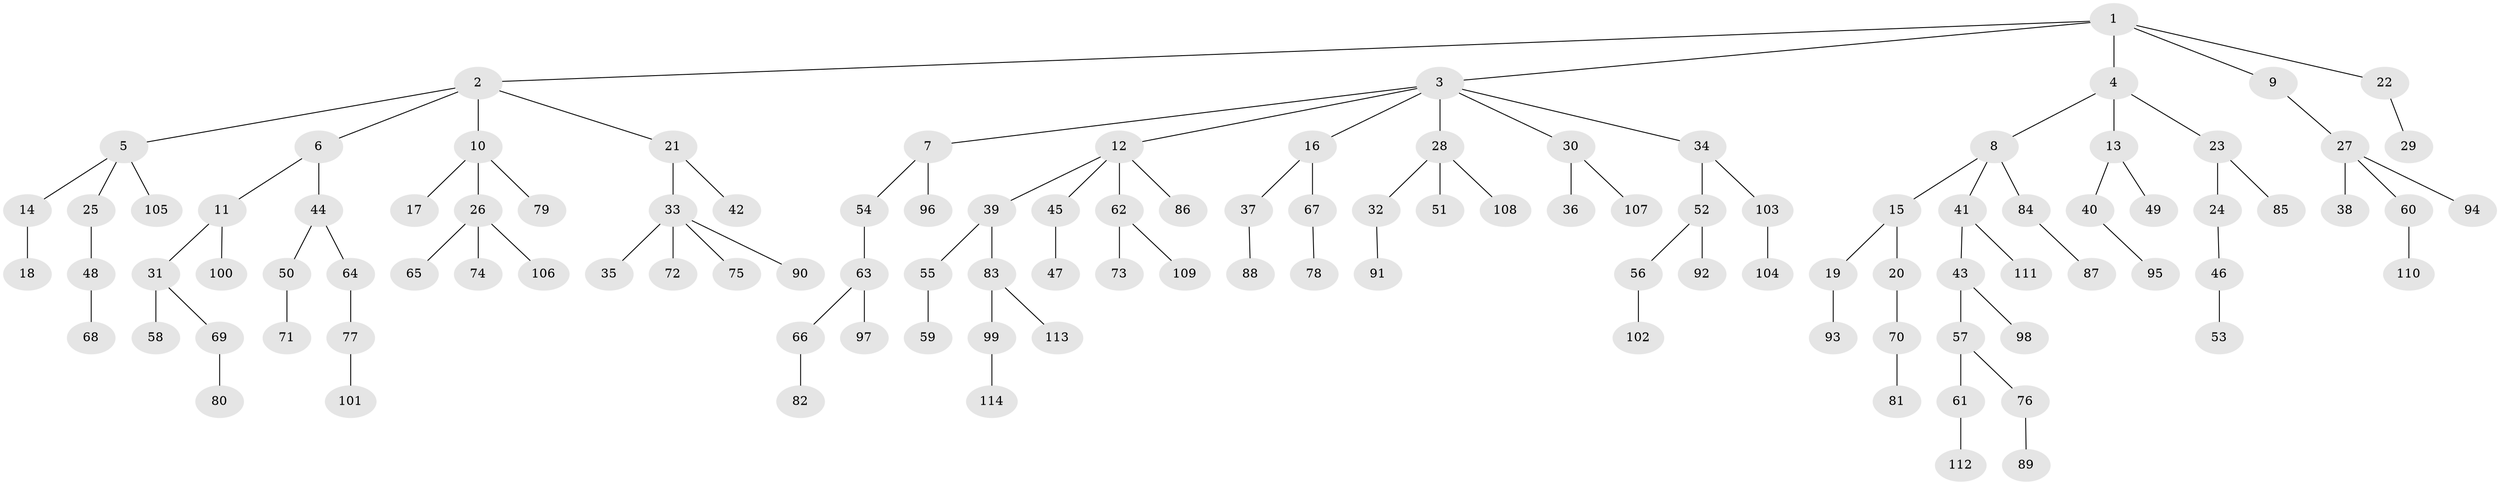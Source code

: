// Generated by graph-tools (version 1.1) at 2025/36/03/09/25 02:36:48]
// undirected, 114 vertices, 113 edges
graph export_dot {
graph [start="1"]
  node [color=gray90,style=filled];
  1;
  2;
  3;
  4;
  5;
  6;
  7;
  8;
  9;
  10;
  11;
  12;
  13;
  14;
  15;
  16;
  17;
  18;
  19;
  20;
  21;
  22;
  23;
  24;
  25;
  26;
  27;
  28;
  29;
  30;
  31;
  32;
  33;
  34;
  35;
  36;
  37;
  38;
  39;
  40;
  41;
  42;
  43;
  44;
  45;
  46;
  47;
  48;
  49;
  50;
  51;
  52;
  53;
  54;
  55;
  56;
  57;
  58;
  59;
  60;
  61;
  62;
  63;
  64;
  65;
  66;
  67;
  68;
  69;
  70;
  71;
  72;
  73;
  74;
  75;
  76;
  77;
  78;
  79;
  80;
  81;
  82;
  83;
  84;
  85;
  86;
  87;
  88;
  89;
  90;
  91;
  92;
  93;
  94;
  95;
  96;
  97;
  98;
  99;
  100;
  101;
  102;
  103;
  104;
  105;
  106;
  107;
  108;
  109;
  110;
  111;
  112;
  113;
  114;
  1 -- 2;
  1 -- 3;
  1 -- 4;
  1 -- 9;
  1 -- 22;
  2 -- 5;
  2 -- 6;
  2 -- 10;
  2 -- 21;
  3 -- 7;
  3 -- 12;
  3 -- 16;
  3 -- 28;
  3 -- 30;
  3 -- 34;
  4 -- 8;
  4 -- 13;
  4 -- 23;
  5 -- 14;
  5 -- 25;
  5 -- 105;
  6 -- 11;
  6 -- 44;
  7 -- 54;
  7 -- 96;
  8 -- 15;
  8 -- 41;
  8 -- 84;
  9 -- 27;
  10 -- 17;
  10 -- 26;
  10 -- 79;
  11 -- 31;
  11 -- 100;
  12 -- 39;
  12 -- 45;
  12 -- 62;
  12 -- 86;
  13 -- 40;
  13 -- 49;
  14 -- 18;
  15 -- 19;
  15 -- 20;
  16 -- 37;
  16 -- 67;
  19 -- 93;
  20 -- 70;
  21 -- 33;
  21 -- 42;
  22 -- 29;
  23 -- 24;
  23 -- 85;
  24 -- 46;
  25 -- 48;
  26 -- 65;
  26 -- 74;
  26 -- 106;
  27 -- 38;
  27 -- 60;
  27 -- 94;
  28 -- 32;
  28 -- 51;
  28 -- 108;
  30 -- 36;
  30 -- 107;
  31 -- 58;
  31 -- 69;
  32 -- 91;
  33 -- 35;
  33 -- 72;
  33 -- 75;
  33 -- 90;
  34 -- 52;
  34 -- 103;
  37 -- 88;
  39 -- 55;
  39 -- 83;
  40 -- 95;
  41 -- 43;
  41 -- 111;
  43 -- 57;
  43 -- 98;
  44 -- 50;
  44 -- 64;
  45 -- 47;
  46 -- 53;
  48 -- 68;
  50 -- 71;
  52 -- 56;
  52 -- 92;
  54 -- 63;
  55 -- 59;
  56 -- 102;
  57 -- 61;
  57 -- 76;
  60 -- 110;
  61 -- 112;
  62 -- 73;
  62 -- 109;
  63 -- 66;
  63 -- 97;
  64 -- 77;
  66 -- 82;
  67 -- 78;
  69 -- 80;
  70 -- 81;
  76 -- 89;
  77 -- 101;
  83 -- 99;
  83 -- 113;
  84 -- 87;
  99 -- 114;
  103 -- 104;
}
